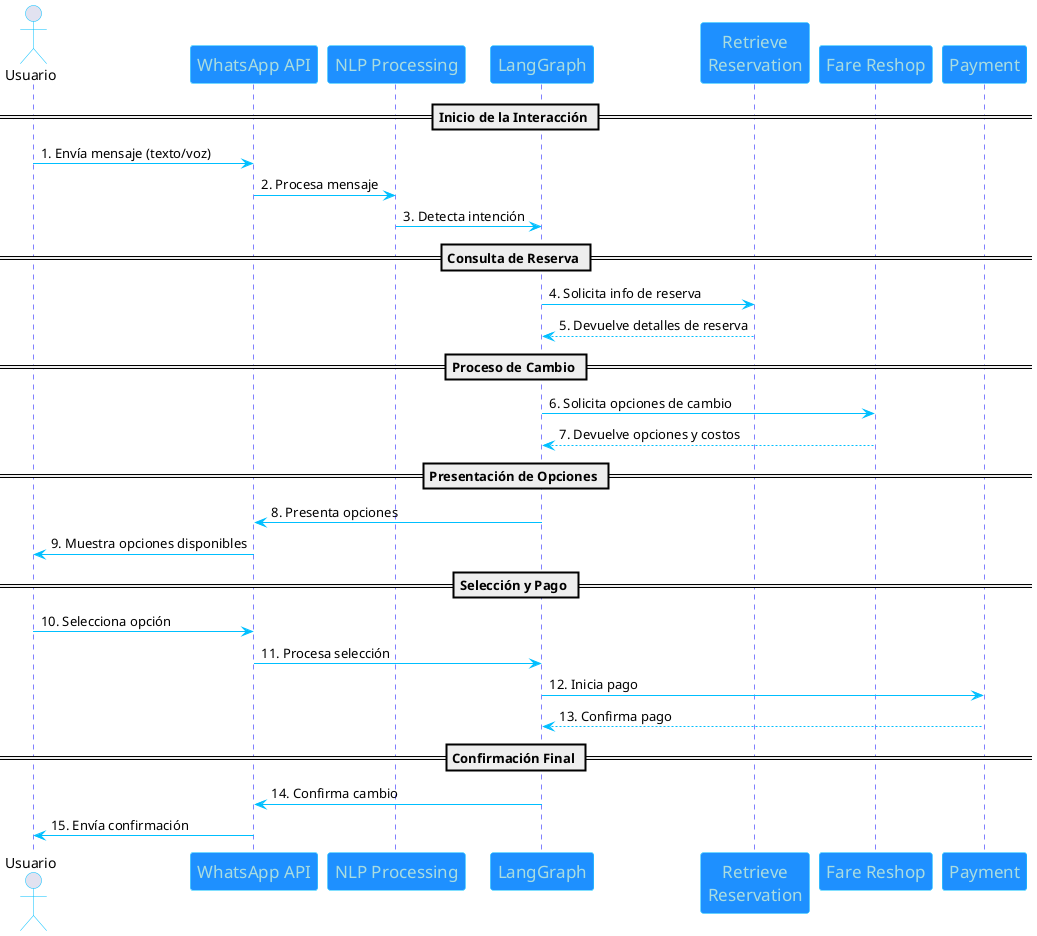 @startuml WhatsApp Flight Change Sequence

skinparam sequence {
    ArrowColor DeepSkyBlue
    ActorBorderColor DeepSkyBlue
    LifeLineBorderColor blue
    LifeLineBackgroundColor #A9DCDF
    
    ParticipantBorderColor DeepSkyBlue
    ParticipantBackgroundColor DodgerBlue
    ParticipantFontName Impact
    ParticipantFontSize 17
    ParticipantFontColor #A9DCDF
}

actor Usuario as user
participant "WhatsApp API" as whatsapp
participant "NLP Processing" as nlp
participant "LangGraph" as langgraph
participant "Retrieve\nReservation" as reservation
participant "Fare Reshop" as fare
participant "Payment" as payment

== Inicio de la Interacción ==
user -> whatsapp: 1. Envía mensaje (texto/voz)
whatsapp -> nlp: 2. Procesa mensaje
nlp -> langgraph: 3. Detecta intención

== Consulta de Reserva ==
langgraph -> reservation: 4. Solicita info de reserva
reservation --> langgraph: 5. Devuelve detalles de reserva

== Proceso de Cambio ==
langgraph -> fare: 6. Solicita opciones de cambio
fare --> langgraph: 7. Devuelve opciones y costos

== Presentación de Opciones ==
langgraph -> whatsapp: 8. Presenta opciones
whatsapp -> user: 9. Muestra opciones disponibles

== Selección y Pago ==
user -> whatsapp: 10. Selecciona opción
whatsapp -> langgraph: 11. Procesa selección
langgraph -> payment: 12. Inicia pago
payment --> langgraph: 13. Confirma pago

== Confirmación Final ==
langgraph -> whatsapp: 14. Confirma cambio
whatsapp -> user: 15. Envía confirmación

@enduml 